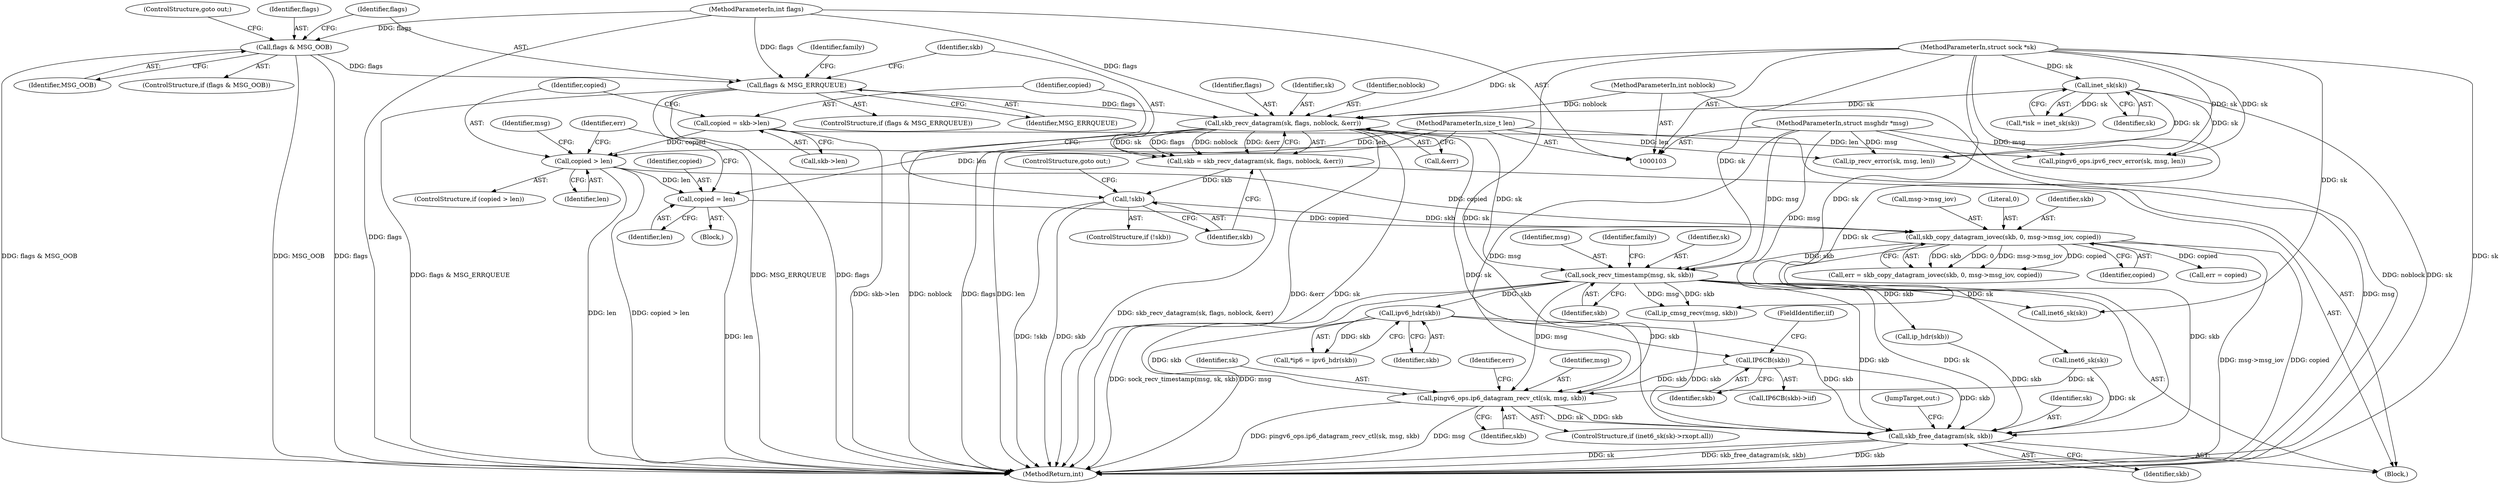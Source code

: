 digraph "0_linux_cf970c002d270c36202bd5b9c2804d3097a52da0@pointer" {
"1000340" [label="(Call,IP6CB(skb))"];
"1000285" [label="(Call,ipv6_hdr(skb))"];
"1000209" [label="(Call,sock_recv_timestamp(msg, sk, skb))"];
"1000106" [label="(MethodParameterIn,struct msghdr *msg)"];
"1000169" [label="(Call,skb_recv_datagram(sk, flags, noblock, &err))"];
"1000115" [label="(Call,inet_sk(sk))"];
"1000105" [label="(MethodParameterIn,struct sock *sk)"];
"1000142" [label="(Call,flags & MSG_ERRQUEUE)"];
"1000137" [label="(Call,flags & MSG_OOB)"];
"1000109" [label="(MethodParameterIn,int flags)"];
"1000108" [label="(MethodParameterIn,int noblock)"];
"1000199" [label="(Call,skb_copy_datagram_iovec(skb, 0, msg->msg_iov, copied))"];
"1000176" [label="(Call,!skb)"];
"1000167" [label="(Call,skb = skb_recv_datagram(sk, flags, noblock, &err))"];
"1000185" [label="(Call,copied > len)"];
"1000179" [label="(Call,copied = skb->len)"];
"1000107" [label="(MethodParameterIn,size_t len)"];
"1000194" [label="(Call,copied = len)"];
"1000356" [label="(Call,pingv6_ops.ip6_datagram_recv_ctl(sk, msg, skb))"];
"1000367" [label="(Call,skb_free_datagram(sk, skb))"];
"1000109" [label="(MethodParameterIn,int flags)"];
"1000143" [label="(Identifier,flags)"];
"1000175" [label="(ControlStructure,if (!skb))"];
"1000180" [label="(Identifier,copied)"];
"1000141" [label="(ControlStructure,if (flags & MSG_ERRQUEUE))"];
"1000142" [label="(Call,flags & MSG_ERRQUEUE)"];
"1000186" [label="(Identifier,copied)"];
"1000116" [label="(Identifier,sk)"];
"1000105" [label="(MethodParameterIn,struct sock *sk)"];
"1000181" [label="(Call,skb->len)"];
"1000205" [label="(Identifier,copied)"];
"1000359" [label="(Identifier,skb)"];
"1000184" [label="(ControlStructure,if (copied > len))"];
"1000176" [label="(Call,!skb)"];
"1000169" [label="(Call,skb_recv_datagram(sk, flags, noblock, &err))"];
"1000364" [label="(Identifier,err)"];
"1000342" [label="(FieldIdentifier,iif)"];
"1000367" [label="(Call,skb_free_datagram(sk, skb))"];
"1000210" [label="(Identifier,msg)"];
"1000136" [label="(ControlStructure,if (flags & MSG_OOB))"];
"1000139" [label="(Identifier,MSG_OOB)"];
"1000177" [label="(Identifier,skb)"];
"1000191" [label="(Identifier,msg)"];
"1000246" [label="(Call,ip_hdr(skb))"];
"1000140" [label="(ControlStructure,goto out;)"];
"1000144" [label="(Identifier,MSG_ERRQUEUE)"];
"1000285" [label="(Call,ipv6_hdr(skb))"];
"1000194" [label="(Call,copied = len)"];
"1000368" [label="(Identifier,sk)"];
"1000358" [label="(Identifier,msg)"];
"1000280" [label="(Call,inet6_sk(sk))"];
"1000111" [label="(Block,)"];
"1000352" [label="(Call,inet6_sk(sk))"];
"1000215" [label="(Identifier,family)"];
"1000340" [label="(Call,IP6CB(skb))"];
"1000107" [label="(MethodParameterIn,size_t len)"];
"1000137" [label="(Call,flags & MSG_OOB)"];
"1000171" [label="(Identifier,flags)"];
"1000363" [label="(Call,err = copied)"];
"1000185" [label="(Call,copied > len)"];
"1000370" [label="(JumpTarget,out:)"];
"1000212" [label="(Identifier,skb)"];
"1000369" [label="(Identifier,skb)"];
"1000200" [label="(Identifier,skb)"];
"1000349" [label="(ControlStructure,if (inet6_sk(sk)->rxopt.all))"];
"1000197" [label="(Call,err = skb_copy_datagram_iovec(skb, 0, msg->msg_iov, copied))"];
"1000209" [label="(Call,sock_recv_timestamp(msg, sk, skb))"];
"1000173" [label="(Call,&err)"];
"1000167" [label="(Call,skb = skb_recv_datagram(sk, flags, noblock, &err))"];
"1000198" [label="(Identifier,err)"];
"1000179" [label="(Call,copied = skb->len)"];
"1000195" [label="(Identifier,copied)"];
"1000138" [label="(Identifier,flags)"];
"1000376" [label="(MethodReturn,int)"];
"1000339" [label="(Call,IP6CB(skb)->iif)"];
"1000152" [label="(Call,ip_recv_error(sk, msg, len))"];
"1000170" [label="(Identifier,sk)"];
"1000163" [label="(Call,pingv6_ops.ipv6_recv_error(sk, msg, len))"];
"1000113" [label="(Call,*isk = inet_sk(sk))"];
"1000178" [label="(ControlStructure,goto out;)"];
"1000199" [label="(Call,skb_copy_datagram_iovec(skb, 0, msg->msg_iov, copied))"];
"1000108" [label="(MethodParameterIn,int noblock)"];
"1000196" [label="(Identifier,len)"];
"1000357" [label="(Identifier,sk)"];
"1000286" [label="(Identifier,skb)"];
"1000283" [label="(Call,*ip6 = ipv6_hdr(skb))"];
"1000106" [label="(MethodParameterIn,struct msghdr *msg)"];
"1000115" [label="(Call,inet_sk(sk))"];
"1000187" [label="(Identifier,len)"];
"1000168" [label="(Identifier,skb)"];
"1000202" [label="(Call,msg->msg_iov)"];
"1000188" [label="(Block,)"];
"1000201" [label="(Literal,0)"];
"1000268" [label="(Call,ip_cmsg_recv(msg, skb))"];
"1000341" [label="(Identifier,skb)"];
"1000148" [label="(Identifier,family)"];
"1000211" [label="(Identifier,sk)"];
"1000356" [label="(Call,pingv6_ops.ip6_datagram_recv_ctl(sk, msg, skb))"];
"1000172" [label="(Identifier,noblock)"];
"1000340" -> "1000339"  [label="AST: "];
"1000340" -> "1000341"  [label="CFG: "];
"1000341" -> "1000340"  [label="AST: "];
"1000342" -> "1000340"  [label="CFG: "];
"1000285" -> "1000340"  [label="DDG: skb"];
"1000340" -> "1000356"  [label="DDG: skb"];
"1000340" -> "1000367"  [label="DDG: skb"];
"1000285" -> "1000283"  [label="AST: "];
"1000285" -> "1000286"  [label="CFG: "];
"1000286" -> "1000285"  [label="AST: "];
"1000283" -> "1000285"  [label="CFG: "];
"1000285" -> "1000283"  [label="DDG: skb"];
"1000209" -> "1000285"  [label="DDG: skb"];
"1000285" -> "1000356"  [label="DDG: skb"];
"1000285" -> "1000367"  [label="DDG: skb"];
"1000209" -> "1000111"  [label="AST: "];
"1000209" -> "1000212"  [label="CFG: "];
"1000210" -> "1000209"  [label="AST: "];
"1000211" -> "1000209"  [label="AST: "];
"1000212" -> "1000209"  [label="AST: "];
"1000215" -> "1000209"  [label="CFG: "];
"1000209" -> "1000376"  [label="DDG: sock_recv_timestamp(msg, sk, skb)"];
"1000209" -> "1000376"  [label="DDG: msg"];
"1000106" -> "1000209"  [label="DDG: msg"];
"1000169" -> "1000209"  [label="DDG: sk"];
"1000105" -> "1000209"  [label="DDG: sk"];
"1000199" -> "1000209"  [label="DDG: skb"];
"1000209" -> "1000246"  [label="DDG: skb"];
"1000209" -> "1000268"  [label="DDG: msg"];
"1000209" -> "1000268"  [label="DDG: skb"];
"1000209" -> "1000280"  [label="DDG: sk"];
"1000209" -> "1000356"  [label="DDG: msg"];
"1000209" -> "1000367"  [label="DDG: sk"];
"1000209" -> "1000367"  [label="DDG: skb"];
"1000106" -> "1000103"  [label="AST: "];
"1000106" -> "1000376"  [label="DDG: msg"];
"1000106" -> "1000152"  [label="DDG: msg"];
"1000106" -> "1000163"  [label="DDG: msg"];
"1000106" -> "1000268"  [label="DDG: msg"];
"1000106" -> "1000356"  [label="DDG: msg"];
"1000169" -> "1000167"  [label="AST: "];
"1000169" -> "1000173"  [label="CFG: "];
"1000170" -> "1000169"  [label="AST: "];
"1000171" -> "1000169"  [label="AST: "];
"1000172" -> "1000169"  [label="AST: "];
"1000173" -> "1000169"  [label="AST: "];
"1000167" -> "1000169"  [label="CFG: "];
"1000169" -> "1000376"  [label="DDG: noblock"];
"1000169" -> "1000376"  [label="DDG: &err"];
"1000169" -> "1000376"  [label="DDG: flags"];
"1000169" -> "1000376"  [label="DDG: sk"];
"1000169" -> "1000167"  [label="DDG: sk"];
"1000169" -> "1000167"  [label="DDG: flags"];
"1000169" -> "1000167"  [label="DDG: noblock"];
"1000169" -> "1000167"  [label="DDG: &err"];
"1000115" -> "1000169"  [label="DDG: sk"];
"1000105" -> "1000169"  [label="DDG: sk"];
"1000142" -> "1000169"  [label="DDG: flags"];
"1000109" -> "1000169"  [label="DDG: flags"];
"1000108" -> "1000169"  [label="DDG: noblock"];
"1000169" -> "1000367"  [label="DDG: sk"];
"1000115" -> "1000113"  [label="AST: "];
"1000115" -> "1000116"  [label="CFG: "];
"1000116" -> "1000115"  [label="AST: "];
"1000113" -> "1000115"  [label="CFG: "];
"1000115" -> "1000376"  [label="DDG: sk"];
"1000115" -> "1000113"  [label="DDG: sk"];
"1000105" -> "1000115"  [label="DDG: sk"];
"1000115" -> "1000152"  [label="DDG: sk"];
"1000115" -> "1000163"  [label="DDG: sk"];
"1000105" -> "1000103"  [label="AST: "];
"1000105" -> "1000376"  [label="DDG: sk"];
"1000105" -> "1000152"  [label="DDG: sk"];
"1000105" -> "1000163"  [label="DDG: sk"];
"1000105" -> "1000280"  [label="DDG: sk"];
"1000105" -> "1000352"  [label="DDG: sk"];
"1000105" -> "1000356"  [label="DDG: sk"];
"1000105" -> "1000367"  [label="DDG: sk"];
"1000142" -> "1000141"  [label="AST: "];
"1000142" -> "1000144"  [label="CFG: "];
"1000143" -> "1000142"  [label="AST: "];
"1000144" -> "1000142"  [label="AST: "];
"1000148" -> "1000142"  [label="CFG: "];
"1000168" -> "1000142"  [label="CFG: "];
"1000142" -> "1000376"  [label="DDG: flags & MSG_ERRQUEUE"];
"1000142" -> "1000376"  [label="DDG: MSG_ERRQUEUE"];
"1000142" -> "1000376"  [label="DDG: flags"];
"1000137" -> "1000142"  [label="DDG: flags"];
"1000109" -> "1000142"  [label="DDG: flags"];
"1000137" -> "1000136"  [label="AST: "];
"1000137" -> "1000139"  [label="CFG: "];
"1000138" -> "1000137"  [label="AST: "];
"1000139" -> "1000137"  [label="AST: "];
"1000140" -> "1000137"  [label="CFG: "];
"1000143" -> "1000137"  [label="CFG: "];
"1000137" -> "1000376"  [label="DDG: MSG_OOB"];
"1000137" -> "1000376"  [label="DDG: flags"];
"1000137" -> "1000376"  [label="DDG: flags & MSG_OOB"];
"1000109" -> "1000137"  [label="DDG: flags"];
"1000109" -> "1000103"  [label="AST: "];
"1000109" -> "1000376"  [label="DDG: flags"];
"1000108" -> "1000103"  [label="AST: "];
"1000108" -> "1000376"  [label="DDG: noblock"];
"1000199" -> "1000197"  [label="AST: "];
"1000199" -> "1000205"  [label="CFG: "];
"1000200" -> "1000199"  [label="AST: "];
"1000201" -> "1000199"  [label="AST: "];
"1000202" -> "1000199"  [label="AST: "];
"1000205" -> "1000199"  [label="AST: "];
"1000197" -> "1000199"  [label="CFG: "];
"1000199" -> "1000376"  [label="DDG: copied"];
"1000199" -> "1000376"  [label="DDG: msg->msg_iov"];
"1000199" -> "1000197"  [label="DDG: skb"];
"1000199" -> "1000197"  [label="DDG: 0"];
"1000199" -> "1000197"  [label="DDG: msg->msg_iov"];
"1000199" -> "1000197"  [label="DDG: copied"];
"1000176" -> "1000199"  [label="DDG: skb"];
"1000185" -> "1000199"  [label="DDG: copied"];
"1000194" -> "1000199"  [label="DDG: copied"];
"1000199" -> "1000363"  [label="DDG: copied"];
"1000199" -> "1000367"  [label="DDG: skb"];
"1000176" -> "1000175"  [label="AST: "];
"1000176" -> "1000177"  [label="CFG: "];
"1000177" -> "1000176"  [label="AST: "];
"1000178" -> "1000176"  [label="CFG: "];
"1000180" -> "1000176"  [label="CFG: "];
"1000176" -> "1000376"  [label="DDG: !skb"];
"1000176" -> "1000376"  [label="DDG: skb"];
"1000167" -> "1000176"  [label="DDG: skb"];
"1000167" -> "1000111"  [label="AST: "];
"1000168" -> "1000167"  [label="AST: "];
"1000177" -> "1000167"  [label="CFG: "];
"1000167" -> "1000376"  [label="DDG: skb_recv_datagram(sk, flags, noblock, &err)"];
"1000185" -> "1000184"  [label="AST: "];
"1000185" -> "1000187"  [label="CFG: "];
"1000186" -> "1000185"  [label="AST: "];
"1000187" -> "1000185"  [label="AST: "];
"1000191" -> "1000185"  [label="CFG: "];
"1000198" -> "1000185"  [label="CFG: "];
"1000185" -> "1000376"  [label="DDG: copied > len"];
"1000185" -> "1000376"  [label="DDG: len"];
"1000179" -> "1000185"  [label="DDG: copied"];
"1000107" -> "1000185"  [label="DDG: len"];
"1000185" -> "1000194"  [label="DDG: len"];
"1000179" -> "1000111"  [label="AST: "];
"1000179" -> "1000181"  [label="CFG: "];
"1000180" -> "1000179"  [label="AST: "];
"1000181" -> "1000179"  [label="AST: "];
"1000186" -> "1000179"  [label="CFG: "];
"1000179" -> "1000376"  [label="DDG: skb->len"];
"1000107" -> "1000103"  [label="AST: "];
"1000107" -> "1000376"  [label="DDG: len"];
"1000107" -> "1000152"  [label="DDG: len"];
"1000107" -> "1000163"  [label="DDG: len"];
"1000107" -> "1000194"  [label="DDG: len"];
"1000194" -> "1000188"  [label="AST: "];
"1000194" -> "1000196"  [label="CFG: "];
"1000195" -> "1000194"  [label="AST: "];
"1000196" -> "1000194"  [label="AST: "];
"1000198" -> "1000194"  [label="CFG: "];
"1000194" -> "1000376"  [label="DDG: len"];
"1000356" -> "1000349"  [label="AST: "];
"1000356" -> "1000359"  [label="CFG: "];
"1000357" -> "1000356"  [label="AST: "];
"1000358" -> "1000356"  [label="AST: "];
"1000359" -> "1000356"  [label="AST: "];
"1000364" -> "1000356"  [label="CFG: "];
"1000356" -> "1000376"  [label="DDG: pingv6_ops.ip6_datagram_recv_ctl(sk, msg, skb)"];
"1000356" -> "1000376"  [label="DDG: msg"];
"1000352" -> "1000356"  [label="DDG: sk"];
"1000356" -> "1000367"  [label="DDG: sk"];
"1000356" -> "1000367"  [label="DDG: skb"];
"1000367" -> "1000111"  [label="AST: "];
"1000367" -> "1000369"  [label="CFG: "];
"1000368" -> "1000367"  [label="AST: "];
"1000369" -> "1000367"  [label="AST: "];
"1000370" -> "1000367"  [label="CFG: "];
"1000367" -> "1000376"  [label="DDG: skb"];
"1000367" -> "1000376"  [label="DDG: sk"];
"1000367" -> "1000376"  [label="DDG: skb_free_datagram(sk, skb)"];
"1000352" -> "1000367"  [label="DDG: sk"];
"1000268" -> "1000367"  [label="DDG: skb"];
"1000246" -> "1000367"  [label="DDG: skb"];
}
